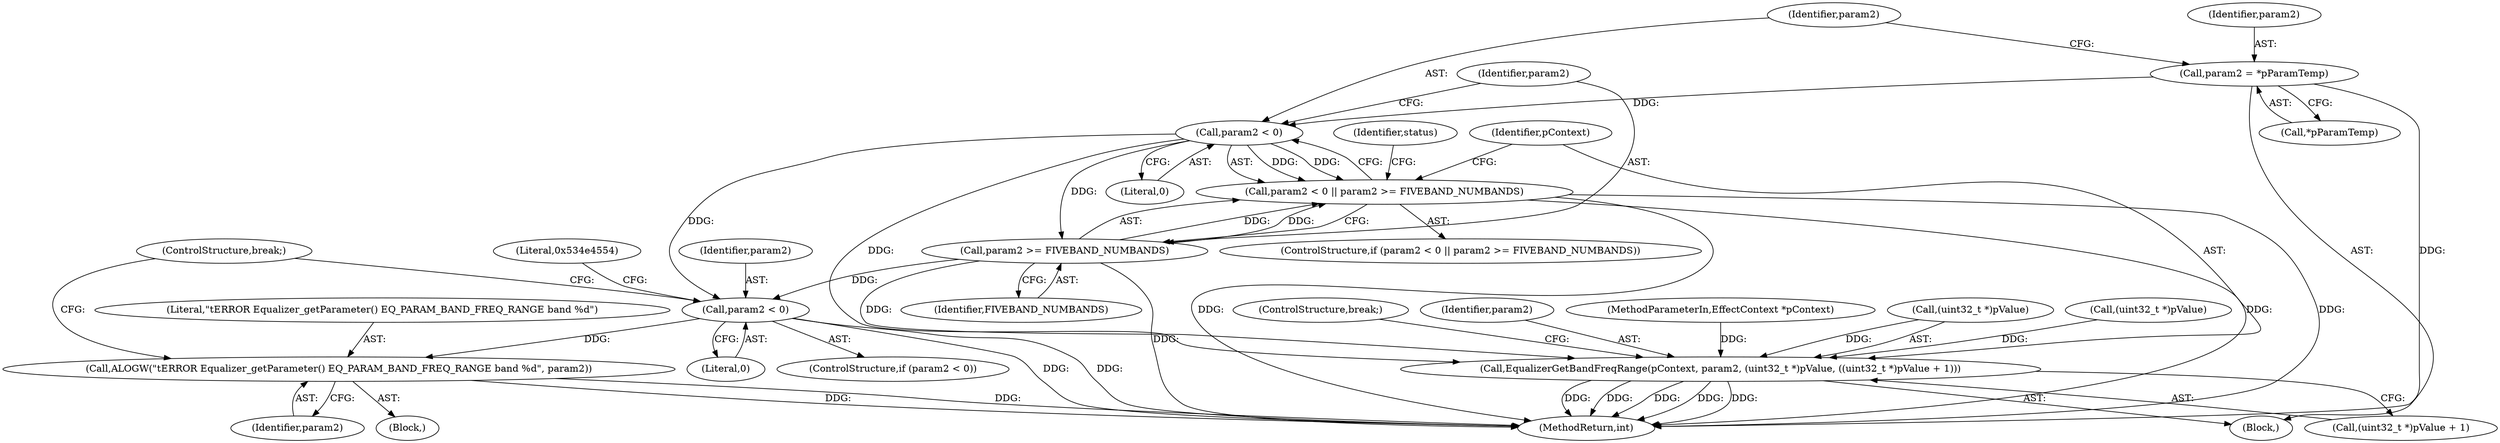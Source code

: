 digraph "0_Android_321ea5257e37c8edb26e66fe4ee78cca4cd915fe@pointer" {
"1000386" [label="(Call,param2 = *pParamTemp)"];
"1000392" [label="(Call,param2 < 0)"];
"1000391" [label="(Call,param2 < 0 || param2 >= FIVEBAND_NUMBANDS)"];
"1000395" [label="(Call,param2 >= FIVEBAND_NUMBANDS)"];
"1000404" [label="(Call,param2 < 0)"];
"1000411" [label="(Call,ALOGW(\"\tERROR Equalizer_getParameter() EQ_PARAM_BAND_FREQ_RANGE band %d\", param2))"];
"1000415" [label="(Call,EqualizerGetBandFreqRange(pContext, param2, (uint32_t *)pValue, ((uint32_t *)pValue + 1)))"];
"1000386" [label="(Call,param2 = *pParamTemp)"];
"1000416" [label="(Identifier,pContext)"];
"1000412" [label="(Literal,\"\tERROR Equalizer_getParameter() EQ_PARAM_BAND_FREQ_RANGE band %d\")"];
"1000406" [label="(Literal,0)"];
"1000404" [label="(Call,param2 < 0)"];
"1000409" [label="(Literal,0x534e4554)"];
"1000407" [label="(Block,)"];
"1000405" [label="(Identifier,param2)"];
"1000413" [label="(Identifier,param2)"];
"1000426" [label="(ControlStructure,break;)"];
"1000391" [label="(Call,param2 < 0 || param2 >= FIVEBAND_NUMBANDS)"];
"1000417" [label="(Identifier,param2)"];
"1000111" [label="(MethodParameterIn,EffectContext *pContext)"];
"1000390" [label="(ControlStructure,if (param2 < 0 || param2 >= FIVEBAND_NUMBANDS))"];
"1000411" [label="(Call,ALOGW(\"\tERROR Equalizer_getParameter() EQ_PARAM_BAND_FREQ_RANGE band %d\", param2))"];
"1000414" [label="(ControlStructure,break;)"];
"1000415" [label="(Call,EqualizerGetBandFreqRange(pContext, param2, (uint32_t *)pValue, ((uint32_t *)pValue + 1)))"];
"1000418" [label="(Call,(uint32_t *)pValue)"];
"1000567" [label="(MethodReturn,int)"];
"1000397" [label="(Identifier,FIVEBAND_NUMBANDS)"];
"1000400" [label="(Identifier,status)"];
"1000277" [label="(Block,)"];
"1000421" [label="(Call,(uint32_t *)pValue + 1)"];
"1000388" [label="(Call,*pParamTemp)"];
"1000392" [label="(Call,param2 < 0)"];
"1000396" [label="(Identifier,param2)"];
"1000403" [label="(ControlStructure,if (param2 < 0))"];
"1000387" [label="(Identifier,param2)"];
"1000394" [label="(Literal,0)"];
"1000422" [label="(Call,(uint32_t *)pValue)"];
"1000393" [label="(Identifier,param2)"];
"1000395" [label="(Call,param2 >= FIVEBAND_NUMBANDS)"];
"1000386" -> "1000277"  [label="AST: "];
"1000386" -> "1000388"  [label="CFG: "];
"1000387" -> "1000386"  [label="AST: "];
"1000388" -> "1000386"  [label="AST: "];
"1000393" -> "1000386"  [label="CFG: "];
"1000386" -> "1000567"  [label="DDG: "];
"1000386" -> "1000392"  [label="DDG: "];
"1000392" -> "1000391"  [label="AST: "];
"1000392" -> "1000394"  [label="CFG: "];
"1000393" -> "1000392"  [label="AST: "];
"1000394" -> "1000392"  [label="AST: "];
"1000396" -> "1000392"  [label="CFG: "];
"1000391" -> "1000392"  [label="CFG: "];
"1000392" -> "1000391"  [label="DDG: "];
"1000392" -> "1000391"  [label="DDG: "];
"1000392" -> "1000395"  [label="DDG: "];
"1000392" -> "1000404"  [label="DDG: "];
"1000392" -> "1000415"  [label="DDG: "];
"1000391" -> "1000390"  [label="AST: "];
"1000391" -> "1000395"  [label="CFG: "];
"1000395" -> "1000391"  [label="AST: "];
"1000400" -> "1000391"  [label="CFG: "];
"1000416" -> "1000391"  [label="CFG: "];
"1000391" -> "1000567"  [label="DDG: "];
"1000391" -> "1000567"  [label="DDG: "];
"1000391" -> "1000567"  [label="DDG: "];
"1000395" -> "1000391"  [label="DDG: "];
"1000395" -> "1000391"  [label="DDG: "];
"1000395" -> "1000397"  [label="CFG: "];
"1000396" -> "1000395"  [label="AST: "];
"1000397" -> "1000395"  [label="AST: "];
"1000395" -> "1000567"  [label="DDG: "];
"1000395" -> "1000404"  [label="DDG: "];
"1000395" -> "1000415"  [label="DDG: "];
"1000404" -> "1000403"  [label="AST: "];
"1000404" -> "1000406"  [label="CFG: "];
"1000405" -> "1000404"  [label="AST: "];
"1000406" -> "1000404"  [label="AST: "];
"1000409" -> "1000404"  [label="CFG: "];
"1000414" -> "1000404"  [label="CFG: "];
"1000404" -> "1000567"  [label="DDG: "];
"1000404" -> "1000567"  [label="DDG: "];
"1000404" -> "1000411"  [label="DDG: "];
"1000411" -> "1000407"  [label="AST: "];
"1000411" -> "1000413"  [label="CFG: "];
"1000412" -> "1000411"  [label="AST: "];
"1000413" -> "1000411"  [label="AST: "];
"1000414" -> "1000411"  [label="CFG: "];
"1000411" -> "1000567"  [label="DDG: "];
"1000411" -> "1000567"  [label="DDG: "];
"1000415" -> "1000277"  [label="AST: "];
"1000415" -> "1000421"  [label="CFG: "];
"1000416" -> "1000415"  [label="AST: "];
"1000417" -> "1000415"  [label="AST: "];
"1000418" -> "1000415"  [label="AST: "];
"1000421" -> "1000415"  [label="AST: "];
"1000426" -> "1000415"  [label="CFG: "];
"1000415" -> "1000567"  [label="DDG: "];
"1000415" -> "1000567"  [label="DDG: "];
"1000415" -> "1000567"  [label="DDG: "];
"1000415" -> "1000567"  [label="DDG: "];
"1000415" -> "1000567"  [label="DDG: "];
"1000111" -> "1000415"  [label="DDG: "];
"1000418" -> "1000415"  [label="DDG: "];
"1000422" -> "1000415"  [label="DDG: "];
}

